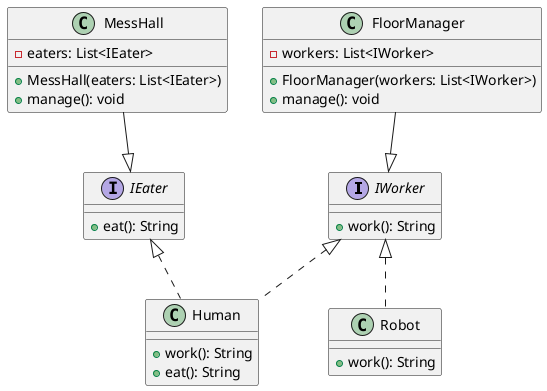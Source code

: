 @startuml Factory

interface IWorker {
  + work(): String
}

interface IEater {
  + eat(): String
}

class Human {
  + work(): String
  + eat(): String
}

class Robot {
  + work(): String
}

class FloorManager {
  - workers: List<IWorker>
  + FloorManager(workers: List<IWorker>)
  + manage(): void
}

class MessHall {
  - eaters: List<IEater>
  + MessHall(eaters: List<IEater>)
  + manage(): void
}

IWorker <|.. Human
IWorker <|.. Robot
IEater <|.. Human
FloorManager --|> IWorker
MessHall --|> IEater

@enduml
